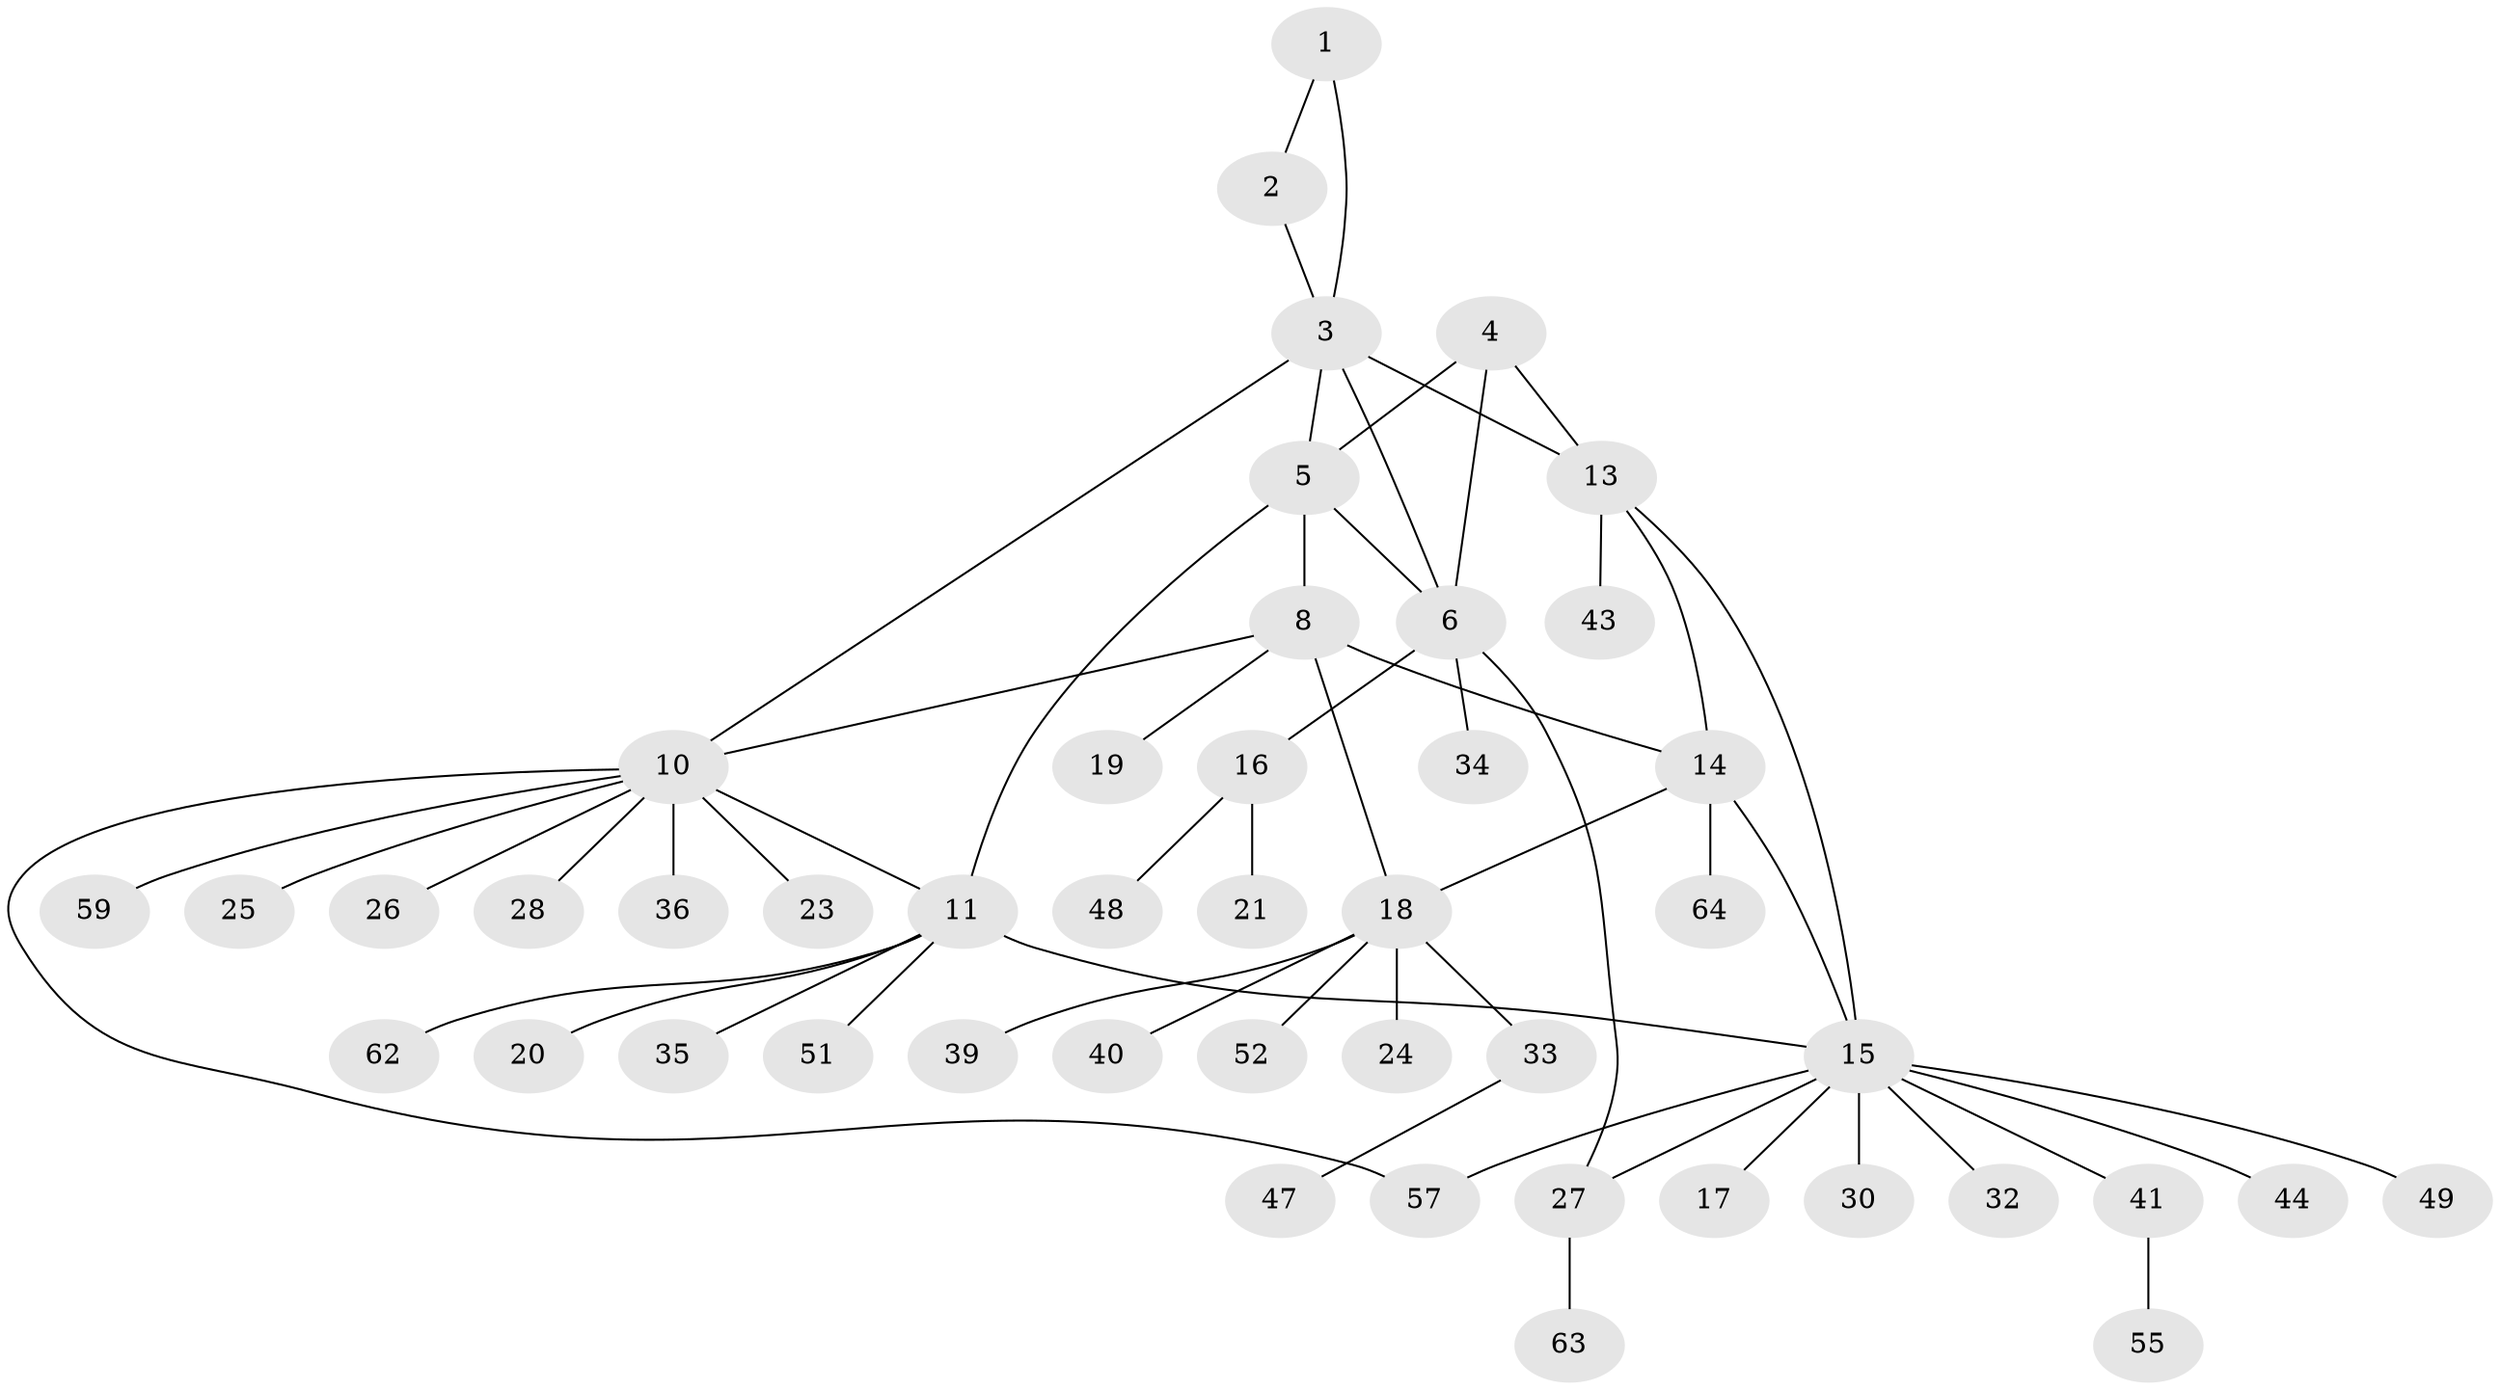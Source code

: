 // original degree distribution, {2: 0.1875, 7: 0.03125, 4: 0.09375, 6: 0.03125, 5: 0.03125, 9: 0.015625, 8: 0.015625, 12: 0.015625, 3: 0.03125, 1: 0.546875}
// Generated by graph-tools (version 1.1) at 2025/11/02/27/25 16:11:34]
// undirected, 46 vertices, 57 edges
graph export_dot {
graph [start="1"]
  node [color=gray90,style=filled];
  1;
  2;
  3 [super="+42"];
  4 [super="+58"];
  5 [super="+7"];
  6 [super="+54"];
  8 [super="+9"];
  10 [super="+12"];
  11 [super="+50"];
  13 [super="+38"];
  14 [super="+53"];
  15 [super="+46"];
  16 [super="+29"];
  17;
  18 [super="+45"];
  19 [super="+22"];
  20;
  21;
  23 [super="+37"];
  24;
  25;
  26;
  27 [super="+31"];
  28;
  30;
  32;
  33;
  34 [super="+61"];
  35;
  36;
  39;
  40;
  41 [super="+60"];
  43;
  44;
  47 [super="+56"];
  48;
  49;
  51;
  52;
  55;
  57;
  59;
  62;
  63;
  64;
  1 -- 2;
  1 -- 3;
  2 -- 3;
  3 -- 6;
  3 -- 13;
  3 -- 10;
  3 -- 5;
  4 -- 5;
  4 -- 6;
  4 -- 13;
  5 -- 6;
  5 -- 11;
  5 -- 8 [weight=2];
  6 -- 16;
  6 -- 34;
  6 -- 27;
  8 -- 10;
  8 -- 19;
  8 -- 18;
  8 -- 14;
  10 -- 11 [weight=2];
  10 -- 36;
  10 -- 59;
  10 -- 23;
  10 -- 25;
  10 -- 26;
  10 -- 28;
  10 -- 57;
  11 -- 15;
  11 -- 20;
  11 -- 35;
  11 -- 51;
  11 -- 62;
  13 -- 14;
  13 -- 15;
  13 -- 43;
  14 -- 15;
  14 -- 18;
  14 -- 64;
  15 -- 17;
  15 -- 27;
  15 -- 30;
  15 -- 32;
  15 -- 41;
  15 -- 44;
  15 -- 49;
  15 -- 57;
  16 -- 21;
  16 -- 48;
  18 -- 24;
  18 -- 33;
  18 -- 39;
  18 -- 40;
  18 -- 52;
  27 -- 63;
  33 -- 47;
  41 -- 55;
}
